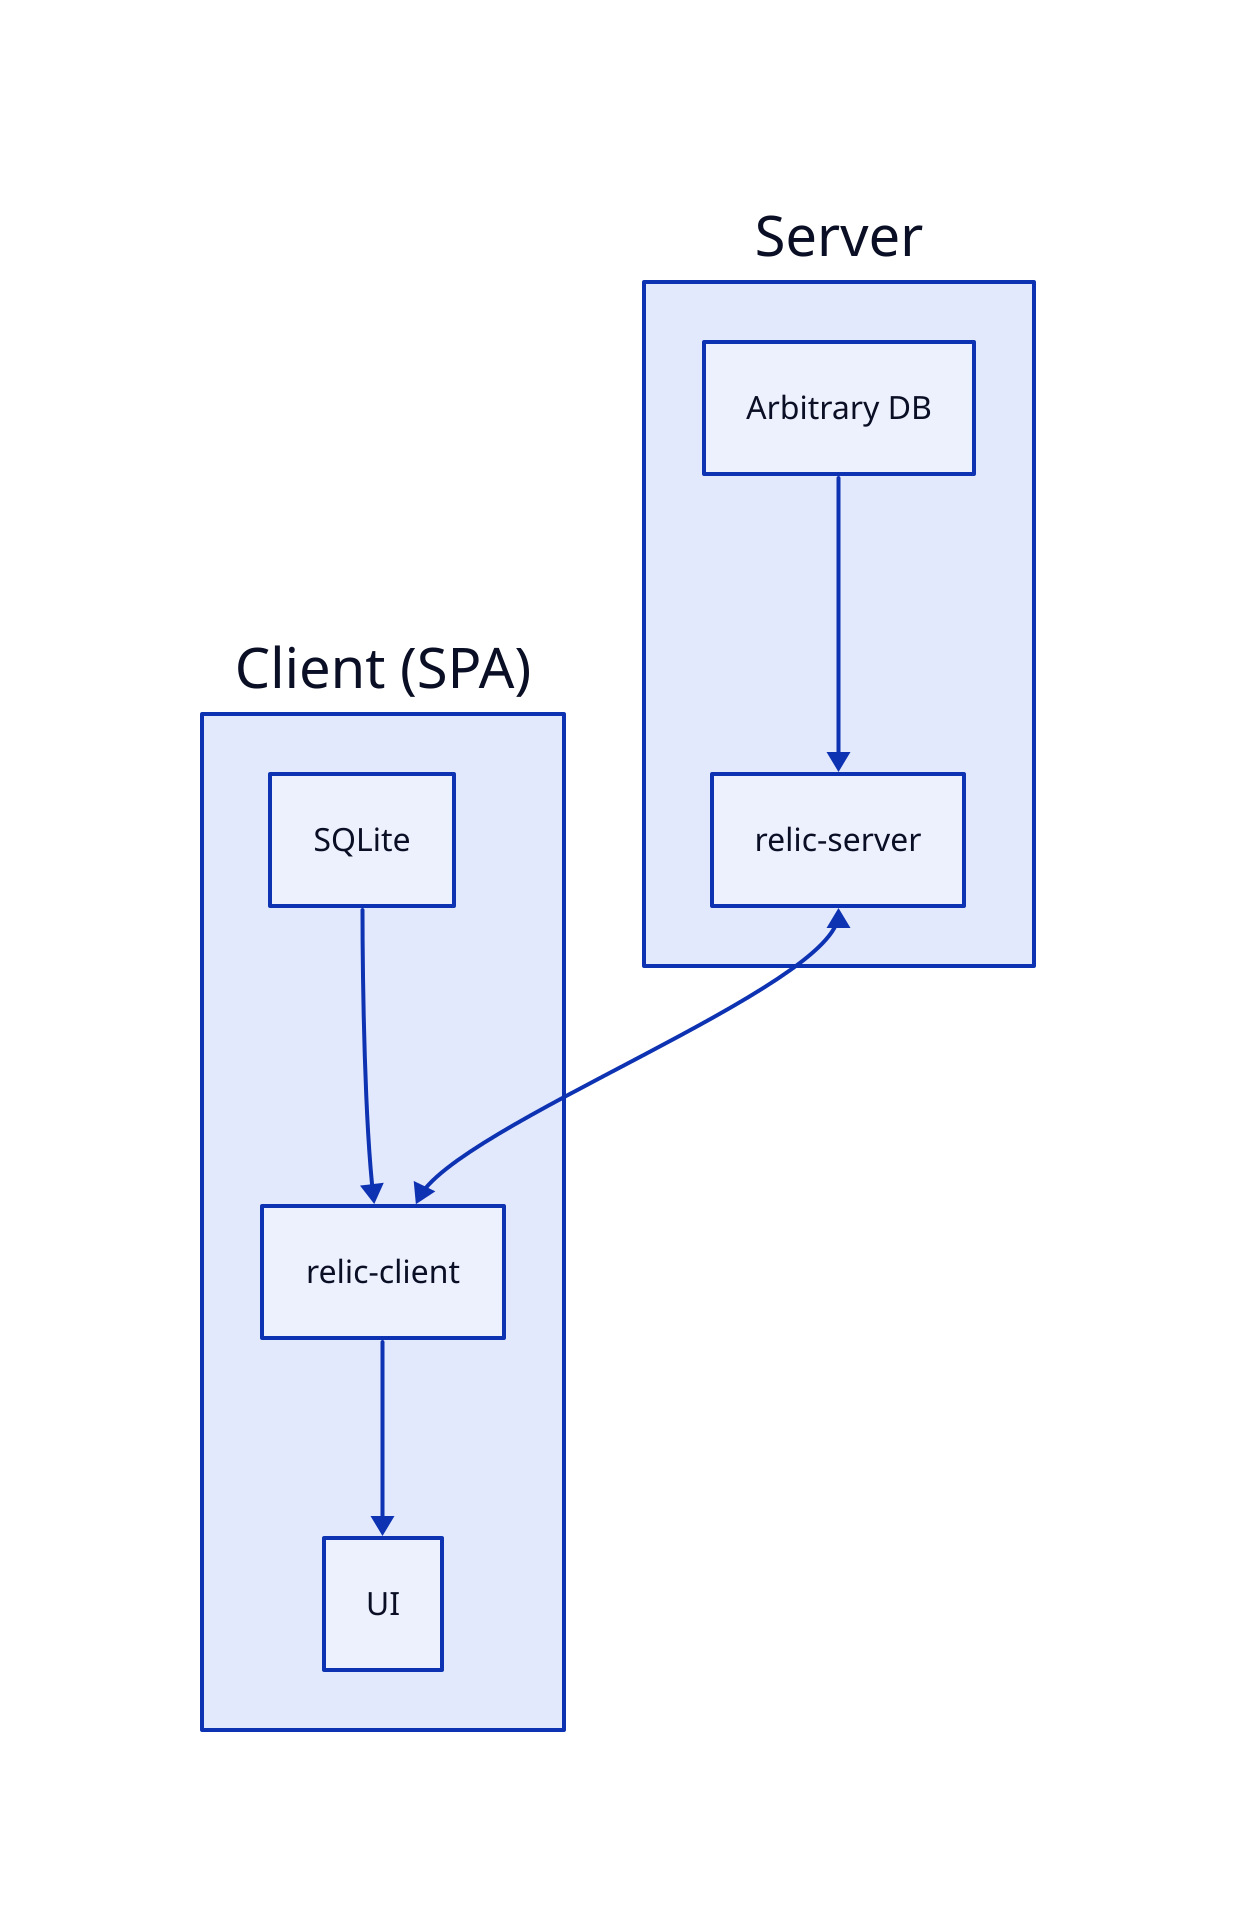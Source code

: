 Client: Client (SPA) {
  SQLite
  relic-client
  UI
  SQLite -> relic-client
  relic-client -> UI
}

Server.relic-server <-> Client.relic-client

Server: {
  Arbitrary DB
  relic-server
  Arbitrary DB -> relic-server
}
